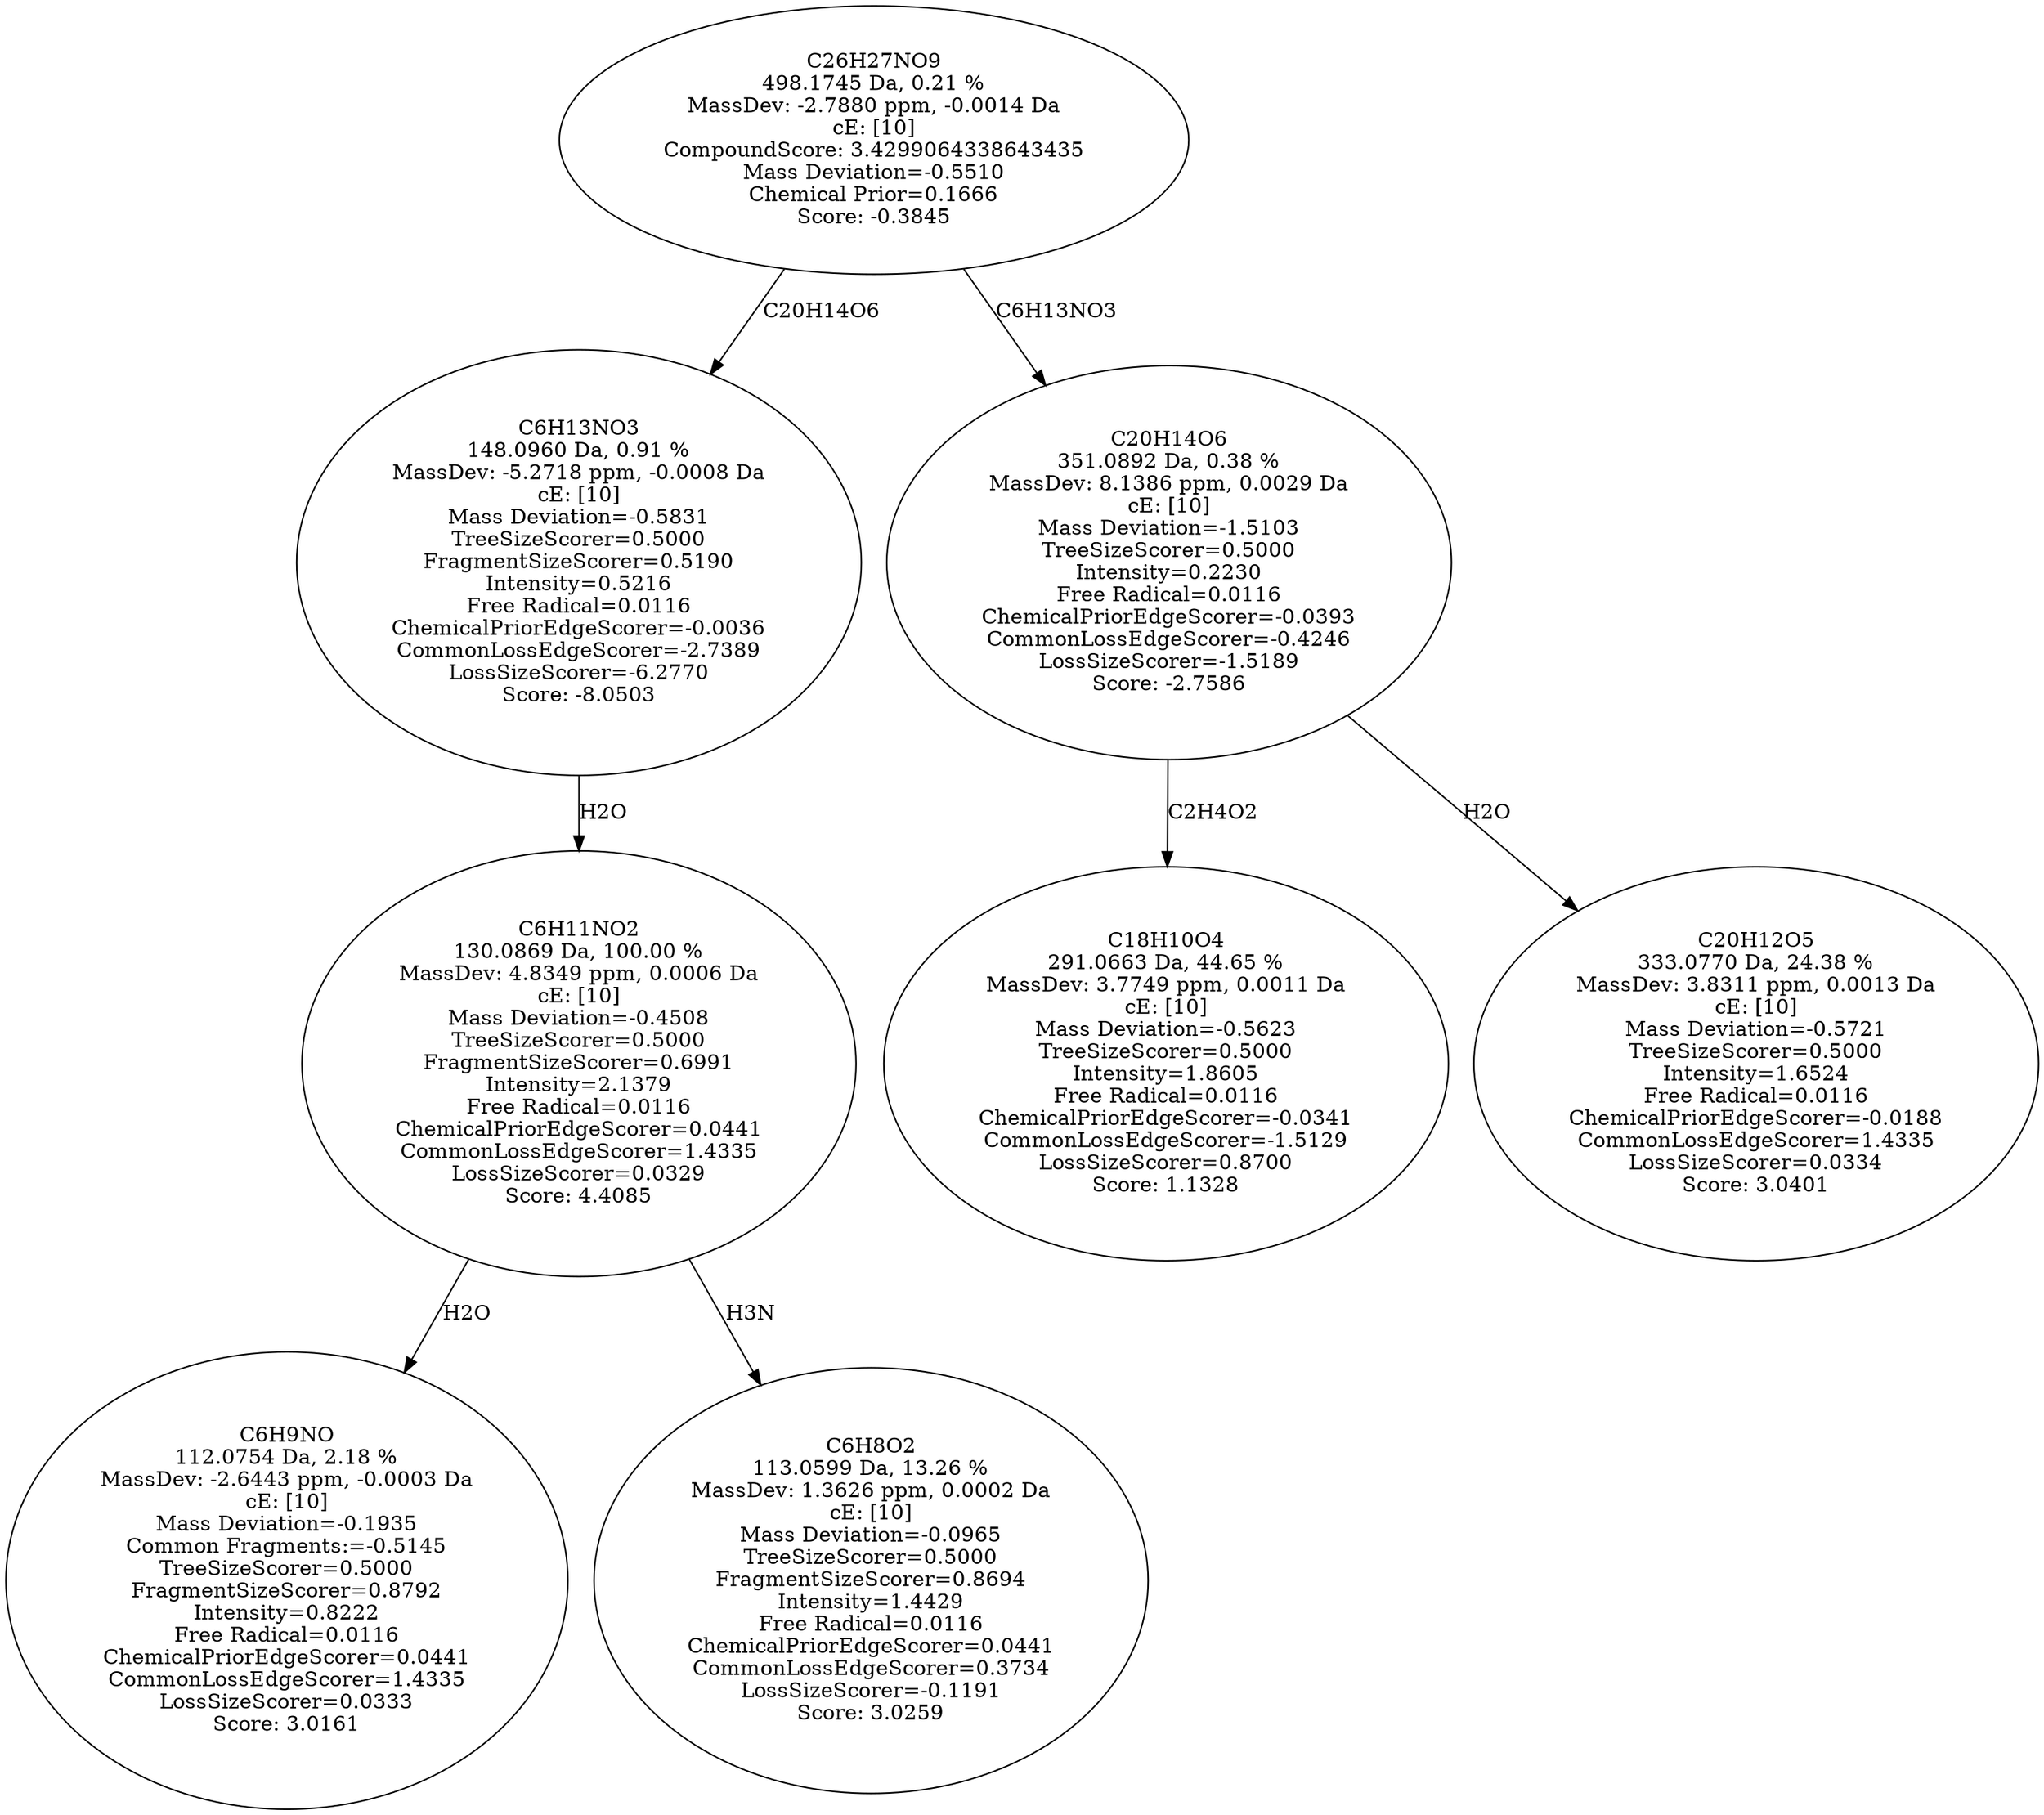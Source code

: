 strict digraph {
v1 [label="C6H9NO\n112.0754 Da, 2.18 %\nMassDev: -2.6443 ppm, -0.0003 Da\ncE: [10]\nMass Deviation=-0.1935\nCommon Fragments:=-0.5145\nTreeSizeScorer=0.5000\nFragmentSizeScorer=0.8792\nIntensity=0.8222\nFree Radical=0.0116\nChemicalPriorEdgeScorer=0.0441\nCommonLossEdgeScorer=1.4335\nLossSizeScorer=0.0333\nScore: 3.0161"];
v2 [label="C6H8O2\n113.0599 Da, 13.26 %\nMassDev: 1.3626 ppm, 0.0002 Da\ncE: [10]\nMass Deviation=-0.0965\nTreeSizeScorer=0.5000\nFragmentSizeScorer=0.8694\nIntensity=1.4429\nFree Radical=0.0116\nChemicalPriorEdgeScorer=0.0441\nCommonLossEdgeScorer=0.3734\nLossSizeScorer=-0.1191\nScore: 3.0259"];
v3 [label="C6H11NO2\n130.0869 Da, 100.00 %\nMassDev: 4.8349 ppm, 0.0006 Da\ncE: [10]\nMass Deviation=-0.4508\nTreeSizeScorer=0.5000\nFragmentSizeScorer=0.6991\nIntensity=2.1379\nFree Radical=0.0116\nChemicalPriorEdgeScorer=0.0441\nCommonLossEdgeScorer=1.4335\nLossSizeScorer=0.0329\nScore: 4.4085"];
v4 [label="C6H13NO3\n148.0960 Da, 0.91 %\nMassDev: -5.2718 ppm, -0.0008 Da\ncE: [10]\nMass Deviation=-0.5831\nTreeSizeScorer=0.5000\nFragmentSizeScorer=0.5190\nIntensity=0.5216\nFree Radical=0.0116\nChemicalPriorEdgeScorer=-0.0036\nCommonLossEdgeScorer=-2.7389\nLossSizeScorer=-6.2770\nScore: -8.0503"];
v5 [label="C18H10O4\n291.0663 Da, 44.65 %\nMassDev: 3.7749 ppm, 0.0011 Da\ncE: [10]\nMass Deviation=-0.5623\nTreeSizeScorer=0.5000\nIntensity=1.8605\nFree Radical=0.0116\nChemicalPriorEdgeScorer=-0.0341\nCommonLossEdgeScorer=-1.5129\nLossSizeScorer=0.8700\nScore: 1.1328"];
v6 [label="C20H12O5\n333.0770 Da, 24.38 %\nMassDev: 3.8311 ppm, 0.0013 Da\ncE: [10]\nMass Deviation=-0.5721\nTreeSizeScorer=0.5000\nIntensity=1.6524\nFree Radical=0.0116\nChemicalPriorEdgeScorer=-0.0188\nCommonLossEdgeScorer=1.4335\nLossSizeScorer=0.0334\nScore: 3.0401"];
v7 [label="C20H14O6\n351.0892 Da, 0.38 %\nMassDev: 8.1386 ppm, 0.0029 Da\ncE: [10]\nMass Deviation=-1.5103\nTreeSizeScorer=0.5000\nIntensity=0.2230\nFree Radical=0.0116\nChemicalPriorEdgeScorer=-0.0393\nCommonLossEdgeScorer=-0.4246\nLossSizeScorer=-1.5189\nScore: -2.7586"];
v8 [label="C26H27NO9\n498.1745 Da, 0.21 %\nMassDev: -2.7880 ppm, -0.0014 Da\ncE: [10]\nCompoundScore: 3.4299064338643435\nMass Deviation=-0.5510\nChemical Prior=0.1666\nScore: -0.3845"];
v3 -> v1 [label="H2O"];
v3 -> v2 [label="H3N"];
v4 -> v3 [label="H2O"];
v8 -> v4 [label="C20H14O6"];
v7 -> v5 [label="C2H4O2"];
v7 -> v6 [label="H2O"];
v8 -> v7 [label="C6H13NO3"];
}
